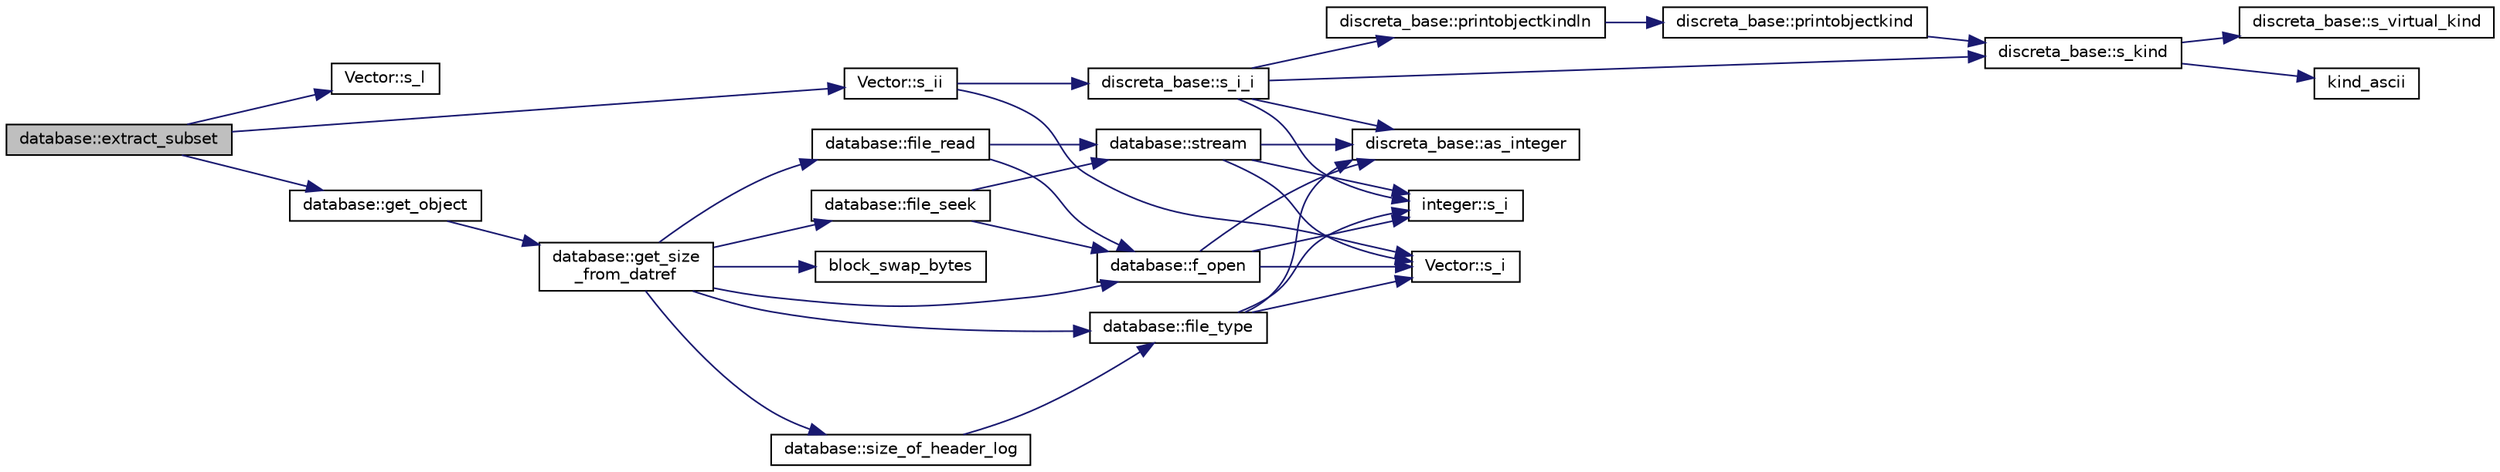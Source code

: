 digraph "database::extract_subset"
{
  edge [fontname="Helvetica",fontsize="10",labelfontname="Helvetica",labelfontsize="10"];
  node [fontname="Helvetica",fontsize="10",shape=record];
  rankdir="LR";
  Node794 [label="database::extract_subset",height=0.2,width=0.4,color="black", fillcolor="grey75", style="filled", fontcolor="black"];
  Node794 -> Node795 [color="midnightblue",fontsize="10",style="solid",fontname="Helvetica"];
  Node795 [label="Vector::s_l",height=0.2,width=0.4,color="black", fillcolor="white", style="filled",URL="$d5/db2/class_vector.html#ad2dc082288f858d22a528832289e0704"];
  Node794 -> Node796 [color="midnightblue",fontsize="10",style="solid",fontname="Helvetica"];
  Node796 [label="database::get_object",height=0.2,width=0.4,color="black", fillcolor="white", style="filled",URL="$db/d72/classdatabase.html#a2f58ec1301addabc2fb6544038e108c6"];
  Node796 -> Node797 [color="midnightblue",fontsize="10",style="solid",fontname="Helvetica"];
  Node797 [label="database::get_size\l_from_datref",height=0.2,width=0.4,color="black", fillcolor="white", style="filled",URL="$db/d72/classdatabase.html#ae71e4c19b07a2d67682fbd4b069e9a7e"];
  Node797 -> Node798 [color="midnightblue",fontsize="10",style="solid",fontname="Helvetica"];
  Node798 [label="database::f_open",height=0.2,width=0.4,color="black", fillcolor="white", style="filled",URL="$db/d72/classdatabase.html#a2cac52c70b09d1a6771bddab2220b3e7"];
  Node798 -> Node799 [color="midnightblue",fontsize="10",style="solid",fontname="Helvetica"];
  Node799 [label="Vector::s_i",height=0.2,width=0.4,color="black", fillcolor="white", style="filled",URL="$d5/db2/class_vector.html#a1c4fe1752523df8119f70dd550244871"];
  Node798 -> Node800 [color="midnightblue",fontsize="10",style="solid",fontname="Helvetica"];
  Node800 [label="discreta_base::as_integer",height=0.2,width=0.4,color="black", fillcolor="white", style="filled",URL="$d7/d71/classdiscreta__base.html#a00d7691eaf874fd283d942692fe8dd26"];
  Node798 -> Node801 [color="midnightblue",fontsize="10",style="solid",fontname="Helvetica"];
  Node801 [label="integer::s_i",height=0.2,width=0.4,color="black", fillcolor="white", style="filled",URL="$d0/de5/classinteger.html#adf28e9f94d4c844adaa950deeb80b904"];
  Node797 -> Node802 [color="midnightblue",fontsize="10",style="solid",fontname="Helvetica"];
  Node802 [label="database::file_type",height=0.2,width=0.4,color="black", fillcolor="white", style="filled",URL="$db/d72/classdatabase.html#a9dce80d625548b03b8317641b674cd9b"];
  Node802 -> Node799 [color="midnightblue",fontsize="10",style="solid",fontname="Helvetica"];
  Node802 -> Node800 [color="midnightblue",fontsize="10",style="solid",fontname="Helvetica"];
  Node802 -> Node801 [color="midnightblue",fontsize="10",style="solid",fontname="Helvetica"];
  Node797 -> Node803 [color="midnightblue",fontsize="10",style="solid",fontname="Helvetica"];
  Node803 [label="database::file_seek",height=0.2,width=0.4,color="black", fillcolor="white", style="filled",URL="$db/d72/classdatabase.html#a67ff377651f4ac089241ebff60e17ed6"];
  Node803 -> Node798 [color="midnightblue",fontsize="10",style="solid",fontname="Helvetica"];
  Node803 -> Node804 [color="midnightblue",fontsize="10",style="solid",fontname="Helvetica"];
  Node804 [label="database::stream",height=0.2,width=0.4,color="black", fillcolor="white", style="filled",URL="$db/d72/classdatabase.html#a8b91f87e7cd92b8207cbc48edde9d69e"];
  Node804 -> Node799 [color="midnightblue",fontsize="10",style="solid",fontname="Helvetica"];
  Node804 -> Node800 [color="midnightblue",fontsize="10",style="solid",fontname="Helvetica"];
  Node804 -> Node801 [color="midnightblue",fontsize="10",style="solid",fontname="Helvetica"];
  Node797 -> Node805 [color="midnightblue",fontsize="10",style="solid",fontname="Helvetica"];
  Node805 [label="database::size_of_header_log",height=0.2,width=0.4,color="black", fillcolor="white", style="filled",URL="$db/d72/classdatabase.html#a2ed2d1231bc36e5267f6a8bac422738d"];
  Node805 -> Node802 [color="midnightblue",fontsize="10",style="solid",fontname="Helvetica"];
  Node797 -> Node806 [color="midnightblue",fontsize="10",style="solid",fontname="Helvetica"];
  Node806 [label="database::file_read",height=0.2,width=0.4,color="black", fillcolor="white", style="filled",URL="$db/d72/classdatabase.html#ac743549af82d694be57c5a120987ed37"];
  Node806 -> Node798 [color="midnightblue",fontsize="10",style="solid",fontname="Helvetica"];
  Node806 -> Node804 [color="midnightblue",fontsize="10",style="solid",fontname="Helvetica"];
  Node797 -> Node807 [color="midnightblue",fontsize="10",style="solid",fontname="Helvetica"];
  Node807 [label="block_swap_bytes",height=0.2,width=0.4,color="black", fillcolor="white", style="filled",URL="$d5/db4/io__and__os_8h.html#a55c0738dadea7a508621f4af1e9ff8f3"];
  Node794 -> Node808 [color="midnightblue",fontsize="10",style="solid",fontname="Helvetica"];
  Node808 [label="Vector::s_ii",height=0.2,width=0.4,color="black", fillcolor="white", style="filled",URL="$d5/db2/class_vector.html#a75d4942cc7b9794717b4846c10520db8"];
  Node808 -> Node799 [color="midnightblue",fontsize="10",style="solid",fontname="Helvetica"];
  Node808 -> Node809 [color="midnightblue",fontsize="10",style="solid",fontname="Helvetica"];
  Node809 [label="discreta_base::s_i_i",height=0.2,width=0.4,color="black", fillcolor="white", style="filled",URL="$d7/d71/classdiscreta__base.html#aadb92c01fbe69b3034b0214b33fbc735"];
  Node809 -> Node810 [color="midnightblue",fontsize="10",style="solid",fontname="Helvetica"];
  Node810 [label="discreta_base::s_kind",height=0.2,width=0.4,color="black", fillcolor="white", style="filled",URL="$d7/d71/classdiscreta__base.html#a8a830025c74adbbc3362418a7c2ba157"];
  Node810 -> Node811 [color="midnightblue",fontsize="10",style="solid",fontname="Helvetica"];
  Node811 [label="discreta_base::s_virtual_kind",height=0.2,width=0.4,color="black", fillcolor="white", style="filled",URL="$d7/d71/classdiscreta__base.html#a52778a6d6943a468be083d0785d418fb"];
  Node810 -> Node812 [color="midnightblue",fontsize="10",style="solid",fontname="Helvetica"];
  Node812 [label="kind_ascii",height=0.2,width=0.4,color="black", fillcolor="white", style="filled",URL="$d9/d60/discreta_8h.html#ad0ce825a9f29bc6cec27e1b64cfe27bf"];
  Node809 -> Node813 [color="midnightblue",fontsize="10",style="solid",fontname="Helvetica"];
  Node813 [label="discreta_base::printobjectkindln",height=0.2,width=0.4,color="black", fillcolor="white", style="filled",URL="$d7/d71/classdiscreta__base.html#a677ccc8f392ebedde05e453f8cf59559"];
  Node813 -> Node814 [color="midnightblue",fontsize="10",style="solid",fontname="Helvetica"];
  Node814 [label="discreta_base::printobjectkind",height=0.2,width=0.4,color="black", fillcolor="white", style="filled",URL="$d7/d71/classdiscreta__base.html#aa75a1314aa706909b029664944904231"];
  Node814 -> Node810 [color="midnightblue",fontsize="10",style="solid",fontname="Helvetica"];
  Node809 -> Node800 [color="midnightblue",fontsize="10",style="solid",fontname="Helvetica"];
  Node809 -> Node801 [color="midnightblue",fontsize="10",style="solid",fontname="Helvetica"];
}
